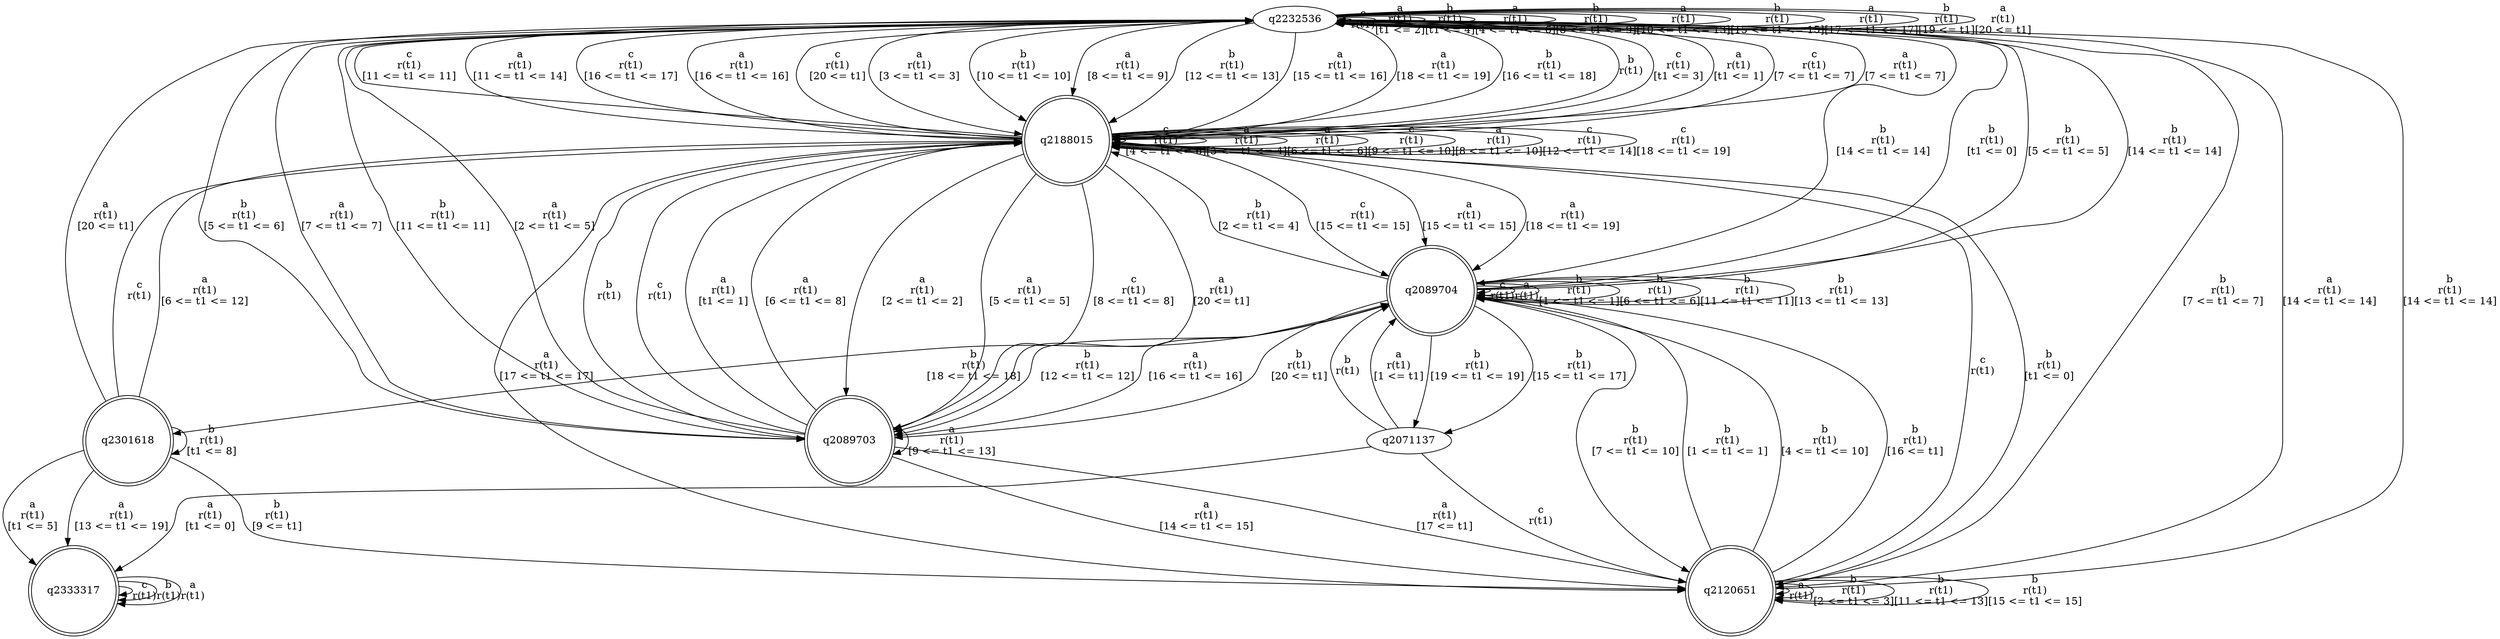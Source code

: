 digraph "tests_1/test10/solution101/solution_verwer" {
	q2232536[label=q2232536]
	q2188015[label=q2188015 shape=doublecircle]
	q2089703[label=q2089703 shape=doublecircle]
	q2120651[label=q2120651 shape=doublecircle]
	q2089704[label=q2089704 shape=doublecircle]
	q2301618[label=q2301618 shape=doublecircle]
	q2333317[label=q2333317 shape=doublecircle]
	q2071137[label=q2071137]
	q2232536 -> q2232536[label="c\nr(t1)\n"]
	q2232536 -> q2232536[label="a\nr(t1)\n[t1 <= 2]"]
	q2232536 -> q2188015[label="a\nr(t1)\n[3 <= t1 <= 3]"]
	q2188015 -> q2232536[label="b\nr(t1)\n"]
	q2188015 -> q2232536[label="c\nr(t1)\n[t1 <= 3]"]
	q2188015 -> q2232536[label="a\nr(t1)\n[t1 <= 1]"]
	q2188015 -> q2089703[label="a\nr(t1)\n[2 <= t1 <= 2]"]
	q2089703 -> q2188015[label="b\nr(t1)\n"]
	q2089703 -> q2188015[label="c\nr(t1)\n"]
	q2089703 -> q2188015[label="a\nr(t1)\n[t1 <= 1]"]
	q2089703 -> q2232536[label="a\nr(t1)\n[2 <= t1 <= 5]"]
	q2089703 -> q2188015[label="a\nr(t1)\n[6 <= t1 <= 8]"]
	q2089703 -> q2089703[label="a\nr(t1)\n[9 <= t1 <= 13]"]
	q2089703 -> q2120651[label="a\nr(t1)\n[14 <= t1 <= 15]"]
	q2120651 -> q2188015[label="c\nr(t1)\n"]
	q2120651 -> q2120651[label="a\nr(t1)\n"]
	q2120651 -> q2188015[label="b\nr(t1)\n[t1 <= 0]"]
	q2120651 -> q2089704[label="b\nr(t1)\n[1 <= t1 <= 1]"]
	q2089704 -> q2089704[label="c\nr(t1)\n"]
	q2089704 -> q2089704[label="a\nr(t1)\n"]
	q2089704 -> q2232536[label="b\nr(t1)\n[t1 <= 0]"]
	q2089704 -> q2089704[label="b\nr(t1)\n[1 <= t1 <= 1]"]
	q2089704 -> q2188015[label="b\nr(t1)\n[2 <= t1 <= 4]"]
	q2089704 -> q2232536[label="b\nr(t1)\n[5 <= t1 <= 5]"]
	q2089704 -> q2089704[label="b\nr(t1)\n[6 <= t1 <= 6]"]
	q2089704 -> q2120651[label="b\nr(t1)\n[7 <= t1 <= 10]"]
	q2089704 -> q2089704[label="b\nr(t1)\n[11 <= t1 <= 11]"]
	q2089704 -> q2089703[label="b\nr(t1)\n[12 <= t1 <= 12]"]
	q2089704 -> q2089704[label="b\nr(t1)\n[13 <= t1 <= 13]"]
	q2089704 -> q2232536[label="b\nr(t1)\n[14 <= t1 <= 14]"]
	q2089704 -> q2301618[label="b\nr(t1)\n[18 <= t1 <= 18]"]
	q2301618 -> q2188015[label="c\nr(t1)\n"]
	q2301618 -> q2301618[label="b\nr(t1)\n[t1 <= 8]"]
	q2301618 -> q2120651[label="b\nr(t1)\n[9 <= t1]"]
	q2301618 -> q2333317[label="a\nr(t1)\n[t1 <= 5]"]
	q2333317 -> q2333317[label="c\nr(t1)\n"]
	q2333317 -> q2333317[label="b\nr(t1)\n"]
	q2333317 -> q2333317[label="a\nr(t1)\n"]
	q2301618 -> q2188015[label="a\nr(t1)\n[6 <= t1 <= 12]"]
	q2301618 -> q2333317[label="a\nr(t1)\n[13 <= t1 <= 19]"]
	q2301618 -> q2232536[label="a\nr(t1)\n[20 <= t1]"]
	q2089704 -> q2071137[label="b\nr(t1)\n[19 <= t1 <= 19]"]
	q2071137 -> q2089704[label="b\nr(t1)\n"]
	q2071137 -> q2120651[label="c\nr(t1)\n"]
	q2071137 -> q2333317[label="a\nr(t1)\n[t1 <= 0]"]
	q2071137 -> q2089704[label="a\nr(t1)\n[1 <= t1]"]
	q2089704 -> q2089703[label="b\nr(t1)\n[20 <= t1]"]
	q2089704 -> q2071137[label="b\nr(t1)\n[15 <= t1 <= 17]"]
	q2120651 -> q2120651[label="b\nr(t1)\n[2 <= t1 <= 3]"]
	q2120651 -> q2089704[label="b\nr(t1)\n[4 <= t1 <= 10]"]
	q2120651 -> q2120651[label="b\nr(t1)\n[11 <= t1 <= 13]"]
	q2120651 -> q2232536[label="b\nr(t1)\n[14 <= t1 <= 14]"]
	q2120651 -> q2120651[label="b\nr(t1)\n[15 <= t1 <= 15]"]
	q2120651 -> q2089704[label="b\nr(t1)\n[16 <= t1]"]
	q2089703 -> q2089704[label="a\nr(t1)\n[16 <= t1 <= 16]"]
	q2089703 -> q2120651[label="a\nr(t1)\n[17 <= t1]"]
	q2188015 -> q2188015[label="c\nr(t1)\n[4 <= t1 <= 6]"]
	q2188015 -> q2188015[label="a\nr(t1)\n[3 <= t1 <= 4]"]
	q2188015 -> q2232536[label="c\nr(t1)\n[7 <= t1 <= 7]"]
	q2188015 -> q2089703[label="a\nr(t1)\n[5 <= t1 <= 5]"]
	q2188015 -> q2089703[label="c\nr(t1)\n[8 <= t1 <= 8]"]
	q2188015 -> q2188015[label="a\nr(t1)\n[6 <= t1 <= 6]"]
	q2188015 -> q2232536[label="a\nr(t1)\n[7 <= t1 <= 7]"]
	q2188015 -> q2188015[label="c\nr(t1)\n[9 <= t1 <= 10]"]
	q2188015 -> q2188015[label="a\nr(t1)\n[8 <= t1 <= 10]"]
	q2188015 -> q2232536[label="c\nr(t1)\n[11 <= t1 <= 11]"]
	q2188015 -> q2188015[label="c\nr(t1)\n[12 <= t1 <= 14]"]
	q2188015 -> q2089704[label="c\nr(t1)\n[15 <= t1 <= 15]"]
	q2188015 -> q2232536[label="a\nr(t1)\n[11 <= t1 <= 14]"]
	q2188015 -> q2089704[label="a\nr(t1)\n[15 <= t1 <= 15]"]
	q2188015 -> q2232536[label="c\nr(t1)\n[16 <= t1 <= 17]"]
	q2188015 -> q2232536[label="a\nr(t1)\n[16 <= t1 <= 16]"]
	q2188015 -> q2120651[label="a\nr(t1)\n[17 <= t1 <= 17]"]
	q2188015 -> q2232536[label="c\nr(t1)\n[20 <= t1]"]
	q2188015 -> q2188015[label="c\nr(t1)\n[18 <= t1 <= 19]"]
	q2188015 -> q2089703[label="a\nr(t1)\n[20 <= t1]"]
	q2188015 -> q2089704[label="a\nr(t1)\n[18 <= t1 <= 19]"]
	q2232536 -> q2232536[label="b\nr(t1)\n[t1 <= 4]"]
	q2232536 -> q2232536[label="a\nr(t1)\n[4 <= t1 <= 6]"]
	q2232536 -> q2089703[label="b\nr(t1)\n[5 <= t1 <= 6]"]
	q2232536 -> q2089703[label="a\nr(t1)\n[7 <= t1 <= 7]"]
	q2232536 -> q2120651[label="b\nr(t1)\n[7 <= t1 <= 7]"]
	q2232536 -> q2232536[label="b\nr(t1)\n[8 <= t1 <= 9]"]
	q2232536 -> q2188015[label="b\nr(t1)\n[10 <= t1 <= 10]"]
	q2232536 -> q2089703[label="b\nr(t1)\n[11 <= t1 <= 11]"]
	q2232536 -> q2232536[label="a\nr(t1)\n[10 <= t1 <= 13]"]
	q2232536 -> q2120651[label="a\nr(t1)\n[14 <= t1 <= 14]"]
	q2232536 -> q2089704[label="b\nr(t1)\n[14 <= t1 <= 14]"]
	q2232536 -> q2232536[label="b\nr(t1)\n[15 <= t1 <= 15]"]
	q2232536 -> q2232536[label="a\nr(t1)\n[17 <= t1 <= 17]"]
	q2232536 -> q2232536[label="b\nr(t1)\n[19 <= t1]"]
	q2232536 -> q2232536[label="a\nr(t1)\n[20 <= t1]"]
	q2232536 -> q2188015[label="a\nr(t1)\n[8 <= t1 <= 9]"]
	q2232536 -> q2188015[label="b\nr(t1)\n[12 <= t1 <= 13]"]
	q2232536 -> q2188015[label="a\nr(t1)\n[15 <= t1 <= 16]"]
	q2232536 -> q2188015[label="a\nr(t1)\n[18 <= t1 <= 19]"]
	q2232536 -> q2188015[label="b\nr(t1)\n[16 <= t1 <= 18]"]
}
